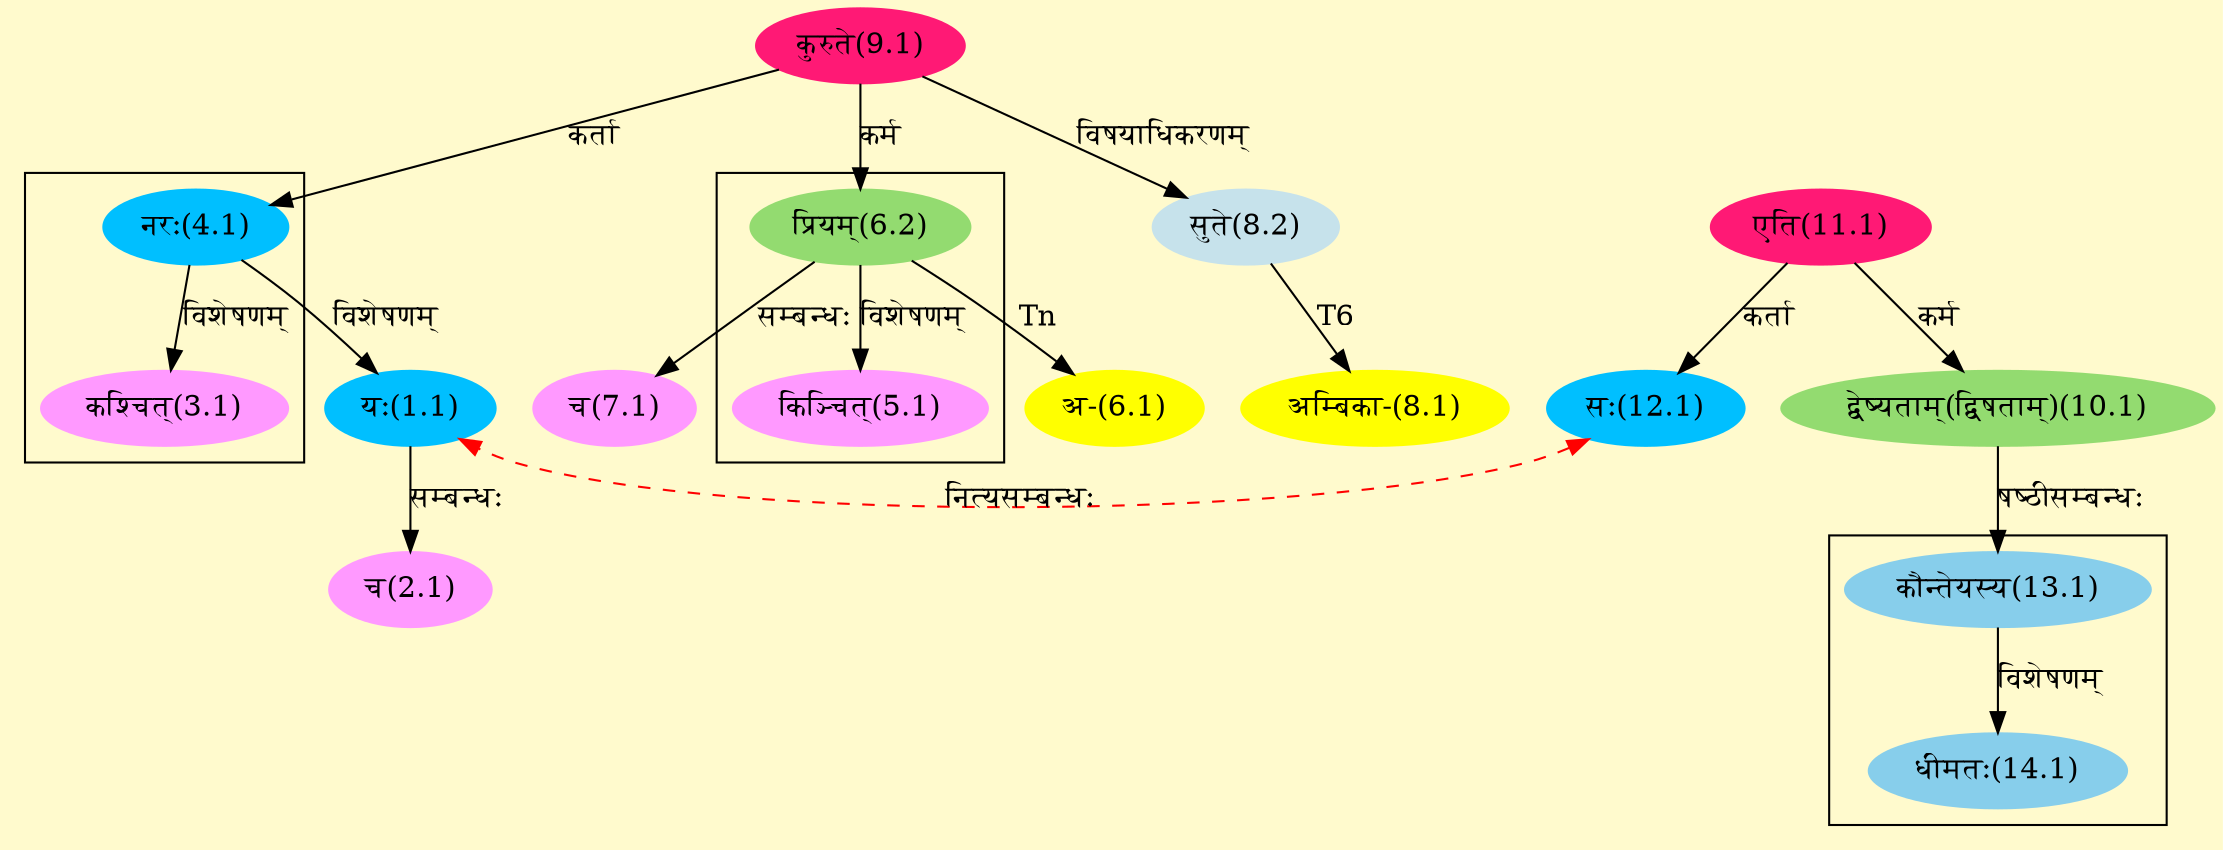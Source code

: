 digraph G{
rankdir=BT;
 compound=true;
 bgcolor="lemonchiffon1";

subgraph cluster_1{
Node1_1 [style=filled, color="#00BFFF" label = "यः(1.1)"]
Node4_1 [style=filled, color="#00BFFF" label = "नरः(4.1)"]
Node3_1 [style=filled, color="#FF99FF" label = "कश्चित्(3.1)"]

}

subgraph cluster_2{
Node5_1 [style=filled, color="#FF99FF" label = "किञ्चित्(5.1)"]
Node6_2 [style=filled, color="#93DB70" label = "प्रियम्(6.2)"]

}

subgraph cluster_3{
Node14_1 [style=filled, color="#87CEEB" label = "धीमतः(14.1)"]
Node13_1 [style=filled, color="#87CEEB" label = "कौन्तेयस्य(13.1)"]

}
Node2_1 [style=filled, color="#FF99FF" label = "च(2.1)"]
Node1_1 [style=filled, color="#00BFFF" label = "यः(1.1)"]
Node4_1 [style=filled, color="#00BFFF" label = "नरः(4.1)"]
Node9_1 [style=filled, color="#FF1975" label = "कुरुते(9.1)"]
Node6_1 [style=filled, color="#FFFF00" label = "अ-(6.1)"]
Node6_2 [style=filled, color="#93DB70" label = "प्रियम्(6.2)"]
Node7_1 [style=filled, color="#FF99FF" label = "च(7.1)"]
Node8_1 [style=filled, color="#FFFF00" label = "अम्बिका-(8.1)"]
Node8_2 [style=filled, color="#C6E2EB" label = "सुते(8.2)"]
Node [style=filled, color="" label = "()"]
Node10_1 [style=filled, color="#93DB70" label = "द्वेष्यताम्(द्विषताम्)(10.1)"]
Node11_1 [style=filled, color="#FF1975" label = "एति(11.1)"]
Node12_1 [style=filled, color="#00BFFF" label = "सः(12.1)"]
Node13_1 [style=filled, color="#87CEEB" label = "कौन्तेयस्य(13.1)"]
{rank = same; Node12_1; Node1_1;}
/* Start of Relations section */

Node1_1 -> Node4_1 [  label="विशेषणम्"  dir="back" ]
Node2_1 -> Node1_1 [  label="सम्बन्धः"  dir="back" ]
Node3_1 -> Node4_1 [  label="विशेषणम्"  dir="back" ]
Node4_1 -> Node9_1 [  label="कर्ता"  dir="back" ]
Node5_1 -> Node6_2 [  label="विशेषणम्"  dir="back" ]
Node6_1 -> Node6_2 [  label="Tn"  dir="back" ]
Node6_2 -> Node9_1 [  label="कर्म"  dir="back" ]
Node7_1 -> Node6_2 [  label="सम्बन्धः"  dir="back" ]
Node8_1 -> Node8_2 [  label="T6"  dir="back" ]
Node8_2 -> Node9_1 [  label="विषयाधिकरणम्"  dir="back" ]
Node10_1 -> Node11_1 [  label="कर्म"  dir="back" ]
Node12_1 -> Node11_1 [  label="कर्ता"  dir="back" ]
Node12_1 -> Node1_1 [ style=dashed color="red" label="नित्यसम्बन्धः"  dir="both" ]
Node13_1 -> Node10_1 [  label="षष्ठीसम्बन्धः"  dir="back" ]
Node14_1 -> Node13_1 [  label="विशेषणम्"  dir="back" ]
}
